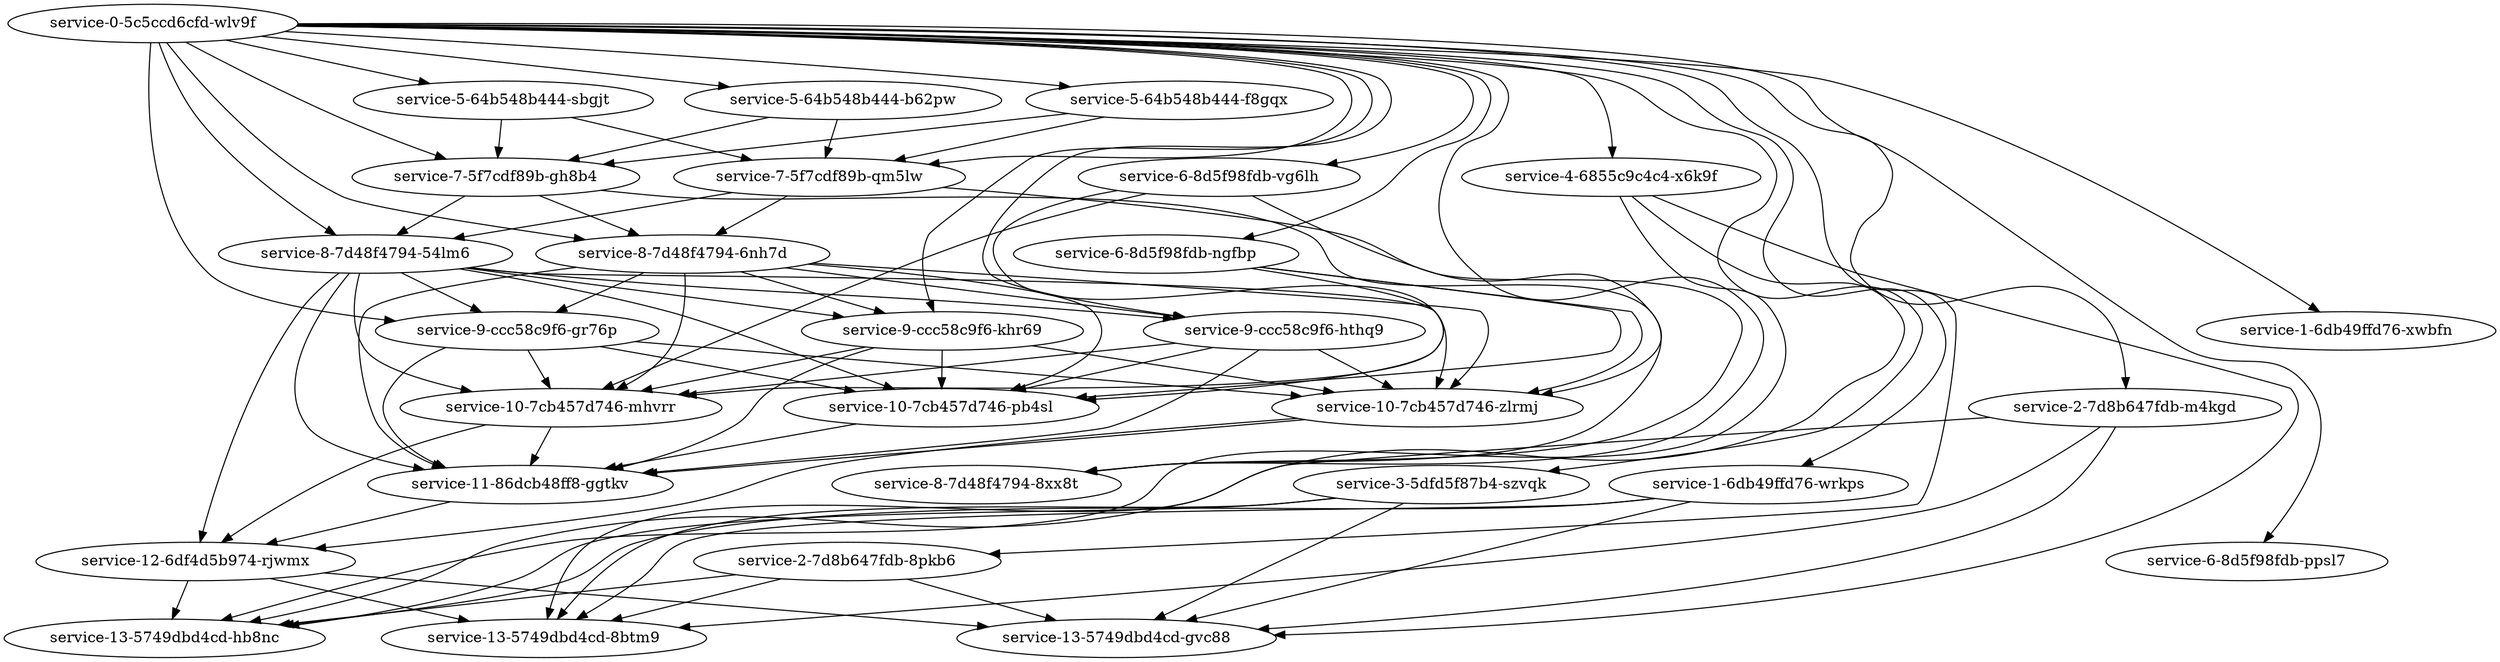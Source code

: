 strict digraph {


	"service-1-6db49ffd76-wrkps" [ num_rejected="0", queue_size="11", queue_use="0",  weight=0 ];

	"service-1-6db49ffd76-wrkps" -> "service-13-5749dbd4cd-8btm9" [  weight=0 ];

	"service-1-6db49ffd76-wrkps" -> "service-13-5749dbd4cd-hb8nc" [  weight=0 ];

	"service-1-6db49ffd76-wrkps" -> "service-13-5749dbd4cd-gvc88" [  weight=0 ];

	"service-10-7cb457d746-pb4sl" [ num_rejected="0", queue_size="8", queue_use="0",  weight=0 ];

	"service-10-7cb457d746-pb4sl" -> "service-11-86dcb48ff8-ggtkv" [  weight=0 ];

	"service-6-8d5f98fdb-vg6lh" [ num_rejected="0", queue_size="13", queue_use="0",  weight=0 ];

	"service-6-8d5f98fdb-vg6lh" -> "service-10-7cb457d746-zlrmj" [  weight=0 ];

	"service-6-8d5f98fdb-vg6lh" -> "service-10-7cb457d746-pb4sl" [  weight=0 ];

	"service-6-8d5f98fdb-vg6lh" -> "service-10-7cb457d746-mhvrr" [  weight=0 ];

	"service-6-8d5f98fdb-ppsl7" [ num_rejected="0", queue_size="13", queue_use="0",  weight=0 ];

	"service-1-6db49ffd76-xwbfn" [ num_rejected="0", queue_size="11", queue_use="0",  weight=0 ];

	"service-0-5c5ccd6cfd-wlv9f" [ num_rejected="13", queue_size="14", queue_use="14",  weight=0 ];

	"service-0-5c5ccd6cfd-wlv9f" -> "service-9-ccc58c9f6-gr76p" [  weight=0 ];

	"service-0-5c5ccd6cfd-wlv9f" -> "service-8-7d48f4794-54lm6" [  weight=0 ];

	"service-0-5c5ccd6cfd-wlv9f" -> "service-9-ccc58c9f6-hthq9" [  weight=0 ];

	"service-0-5c5ccd6cfd-wlv9f" -> "service-2-7d8b647fdb-8pkb6" [  weight=0 ];

	"service-0-5c5ccd6cfd-wlv9f" -> "service-4-6855c9c4c4-x6k9f" [  weight=0 ];

	"service-0-5c5ccd6cfd-wlv9f" -> "service-5-64b548b444-sbgjt" [  weight=0 ];

	"service-0-5c5ccd6cfd-wlv9f" -> "service-8-7d48f4794-8xx8t" [  weight=0 ];

	"service-0-5c5ccd6cfd-wlv9f" -> "service-3-5dfd5f87b4-szvqk" [  weight=0 ];

	"service-0-5c5ccd6cfd-wlv9f" -> "service-8-7d48f4794-6nh7d" [  weight=0 ];

	"service-0-5c5ccd6cfd-wlv9f" -> "service-9-ccc58c9f6-khr69" [  weight=0 ];

	"service-0-5c5ccd6cfd-wlv9f" -> "service-6-8d5f98fdb-ngfbp" [  weight=0 ];

	"service-0-5c5ccd6cfd-wlv9f" -> "service-6-8d5f98fdb-vg6lh" [  weight=0 ];

	"service-0-5c5ccd6cfd-wlv9f" -> "service-2-7d8b647fdb-m4kgd" [  weight=0 ];

	"service-0-5c5ccd6cfd-wlv9f" -> "service-7-5f7cdf89b-gh8b4" [  weight=0 ];

	"service-0-5c5ccd6cfd-wlv9f" -> "service-5-64b548b444-b62pw" [  weight=0 ];

	"service-0-5c5ccd6cfd-wlv9f" -> "service-5-64b548b444-f8gqx" [  weight=0 ];

	"service-0-5c5ccd6cfd-wlv9f" -> "service-6-8d5f98fdb-ppsl7" [  weight=0 ];

	"service-0-5c5ccd6cfd-wlv9f" -> "service-1-6db49ffd76-wrkps" [  weight=0 ];

	"service-0-5c5ccd6cfd-wlv9f" -> "service-1-6db49ffd76-xwbfn" [  weight=0 ];

	"service-0-5c5ccd6cfd-wlv9f" -> "service-7-5f7cdf89b-qm5lw" [  weight=0 ];

	"service-10-7cb457d746-zlrmj" [ num_rejected="0", queue_size="8", queue_use="8",  weight=0 ];

	"service-10-7cb457d746-zlrmj" -> "service-11-86dcb48ff8-ggtkv" [  weight=0 ];

	"service-10-7cb457d746-zlrmj" -> "service-12-6df4d5b974-rjwmx" [  weight=0 ];

	"service-8-7d48f4794-54lm6" [ num_rejected="0", queue_size="7", queue_use="7",  weight=0 ];

	"service-8-7d48f4794-54lm6" -> "service-12-6df4d5b974-rjwmx" [  weight=0 ];

	"service-8-7d48f4794-54lm6" -> "service-9-ccc58c9f6-khr69" [  weight=0 ];

	"service-8-7d48f4794-54lm6" -> "service-9-ccc58c9f6-hthq9" [  weight=0 ];

	"service-8-7d48f4794-54lm6" -> "service-9-ccc58c9f6-gr76p" [  weight=0 ];

	"service-8-7d48f4794-54lm6" -> "service-10-7cb457d746-zlrmj" [  weight=0 ];

	"service-8-7d48f4794-54lm6" -> "service-10-7cb457d746-pb4sl" [  weight=0 ];

	"service-8-7d48f4794-54lm6" -> "service-10-7cb457d746-mhvrr" [  weight=0 ];

	"service-8-7d48f4794-54lm6" -> "service-11-86dcb48ff8-ggtkv" [  weight=0 ];

	"service-13-5749dbd4cd-hb8nc" [ num_rejected="0", queue_size="14", queue_use="0",  weight=0 ];

	"service-11-86dcb48ff8-ggtkv" [ num_rejected="7", queue_size="6", queue_use="6",  weight=0 ];

	"service-11-86dcb48ff8-ggtkv" -> "service-12-6df4d5b974-rjwmx" [  weight=0 ];

	"service-5-64b548b444-f8gqx" [ num_rejected="0", queue_size="5", queue_use="0",  weight=0 ];

	"service-5-64b548b444-f8gqx" -> "service-7-5f7cdf89b-qm5lw" [  weight=0 ];

	"service-5-64b548b444-f8gqx" -> "service-7-5f7cdf89b-gh8b4" [  weight=0 ];

	"service-13-5749dbd4cd-gvc88" [ num_rejected="0", queue_size="14", queue_use="0",  weight=0 ];

	"service-9-ccc58c9f6-khr69" [ num_rejected="0", queue_size="12", queue_use="1",  weight=0 ];

	"service-9-ccc58c9f6-khr69" -> "service-11-86dcb48ff8-ggtkv" [  weight=0 ];

	"service-9-ccc58c9f6-khr69" -> "service-10-7cb457d746-zlrmj" [  weight=0 ];

	"service-9-ccc58c9f6-khr69" -> "service-10-7cb457d746-pb4sl" [  weight=0 ];

	"service-9-ccc58c9f6-khr69" -> "service-10-7cb457d746-mhvrr" [  weight=0 ];

	"service-4-6855c9c4c4-x6k9f" [ num_rejected="0", queue_size="12", queue_use="0",  weight=0 ];

	"service-4-6855c9c4c4-x6k9f" -> "service-13-5749dbd4cd-gvc88" [  weight=0 ];

	"service-4-6855c9c4c4-x6k9f" -> "service-13-5749dbd4cd-8btm9" [  weight=0 ];

	"service-4-6855c9c4c4-x6k9f" -> "service-13-5749dbd4cd-hb8nc" [  weight=0 ];

	"service-8-7d48f4794-8xx8t" [ num_rejected="0", queue_size="7", queue_use="0",  weight=0 ];

	"service-9-ccc58c9f6-gr76p" [ num_rejected="0", queue_size="12", queue_use="5",  weight=0 ];

	"service-9-ccc58c9f6-gr76p" -> "service-11-86dcb48ff8-ggtkv" [  weight=0 ];

	"service-9-ccc58c9f6-gr76p" -> "service-10-7cb457d746-zlrmj" [  weight=0 ];

	"service-9-ccc58c9f6-gr76p" -> "service-10-7cb457d746-pb4sl" [  weight=0 ];

	"service-9-ccc58c9f6-gr76p" -> "service-10-7cb457d746-mhvrr" [  weight=0 ];

	"service-7-5f7cdf89b-gh8b4" [ num_rejected="0", queue_size="9", queue_use="0",  weight=0 ];

	"service-7-5f7cdf89b-gh8b4" -> "service-8-7d48f4794-6nh7d" [  weight=0 ];

	"service-7-5f7cdf89b-gh8b4" -> "service-8-7d48f4794-54lm6" [  weight=0 ];

	"service-7-5f7cdf89b-gh8b4" -> "service-8-7d48f4794-8xx8t" [  weight=0 ];

	"service-3-5dfd5f87b4-szvqk" [ num_rejected="0", queue_size="10", queue_use="0",  weight=0 ];

	"service-3-5dfd5f87b4-szvqk" -> "service-13-5749dbd4cd-hb8nc" [  weight=0 ];

	"service-3-5dfd5f87b4-szvqk" -> "service-13-5749dbd4cd-gvc88" [  weight=0 ];

	"service-3-5dfd5f87b4-szvqk" -> "service-13-5749dbd4cd-8btm9" [  weight=0 ];

	"service-9-ccc58c9f6-hthq9" [ num_rejected="0", queue_size="12", queue_use="1",  weight=0 ];

	"service-9-ccc58c9f6-hthq9" -> "service-10-7cb457d746-mhvrr" [  weight=0 ];

	"service-9-ccc58c9f6-hthq9" -> "service-11-86dcb48ff8-ggtkv" [  weight=0 ];

	"service-9-ccc58c9f6-hthq9" -> "service-10-7cb457d746-zlrmj" [  weight=0 ];

	"service-9-ccc58c9f6-hthq9" -> "service-10-7cb457d746-pb4sl" [  weight=0 ];

	"service-5-64b548b444-sbgjt" [ num_rejected="0", queue_size="5", queue_use="0",  weight=0 ];

	"service-5-64b548b444-sbgjt" -> "service-7-5f7cdf89b-qm5lw" [  weight=0 ];

	"service-5-64b548b444-sbgjt" -> "service-7-5f7cdf89b-gh8b4" [  weight=0 ];

	"service-12-6df4d5b974-rjwmx" [ num_rejected="0", queue_size="14", queue_use="13",  weight=0 ];

	"service-12-6df4d5b974-rjwmx" -> "service-13-5749dbd4cd-8btm9" [  weight=0 ];

	"service-12-6df4d5b974-rjwmx" -> "service-13-5749dbd4cd-hb8nc" [  weight=0 ];

	"service-12-6df4d5b974-rjwmx" -> "service-13-5749dbd4cd-gvc88" [  weight=0 ];

	"service-6-8d5f98fdb-ngfbp" [ num_rejected="0", queue_size="13", queue_use="0",  weight=0 ];

	"service-6-8d5f98fdb-ngfbp" -> "service-10-7cb457d746-mhvrr" [  weight=0 ];

	"service-6-8d5f98fdb-ngfbp" -> "service-10-7cb457d746-zlrmj" [  weight=0 ];

	"service-6-8d5f98fdb-ngfbp" -> "service-10-7cb457d746-pb4sl" [  weight=0 ];

	"service-7-5f7cdf89b-qm5lw" [ num_rejected="0", queue_size="9", queue_use="4",  weight=0 ];

	"service-7-5f7cdf89b-qm5lw" -> "service-8-7d48f4794-8xx8t" [  weight=0 ];

	"service-7-5f7cdf89b-qm5lw" -> "service-8-7d48f4794-6nh7d" [  weight=0 ];

	"service-7-5f7cdf89b-qm5lw" -> "service-8-7d48f4794-54lm6" [  weight=0 ];

	"service-13-5749dbd4cd-8btm9" [ num_rejected="0", queue_size="14", queue_use="0",  weight=0 ];

	"service-2-7d8b647fdb-8pkb6" [ num_rejected="0", queue_size="5", queue_use="0",  weight=0 ];

	"service-2-7d8b647fdb-8pkb6" -> "service-13-5749dbd4cd-8btm9" [  weight=0 ];

	"service-2-7d8b647fdb-8pkb6" -> "service-13-5749dbd4cd-hb8nc" [  weight=0 ];

	"service-2-7d8b647fdb-8pkb6" -> "service-13-5749dbd4cd-gvc88" [  weight=0 ];

	"service-2-7d8b647fdb-m4kgd" [ num_rejected="0", queue_size="5", queue_use="0",  weight=0 ];

	"service-2-7d8b647fdb-m4kgd" -> "service-13-5749dbd4cd-8btm9" [  weight=0 ];

	"service-2-7d8b647fdb-m4kgd" -> "service-13-5749dbd4cd-hb8nc" [  weight=0 ];

	"service-2-7d8b647fdb-m4kgd" -> "service-13-5749dbd4cd-gvc88" [  weight=0 ];

	"service-5-64b548b444-b62pw" [ num_rejected="0", queue_size="5", queue_use="0",  weight=0 ];

	"service-5-64b548b444-b62pw" -> "service-7-5f7cdf89b-qm5lw" [  weight=0 ];

	"service-5-64b548b444-b62pw" -> "service-7-5f7cdf89b-gh8b4" [  weight=0 ];

	"service-10-7cb457d746-mhvrr" [ num_rejected="0", queue_size="8", queue_use="7",  weight=0 ];

	"service-10-7cb457d746-mhvrr" -> "service-11-86dcb48ff8-ggtkv" [  weight=0 ];

	"service-10-7cb457d746-mhvrr" -> "service-12-6df4d5b974-rjwmx" [  weight=0 ];

	"service-8-7d48f4794-6nh7d" [ num_rejected="0", queue_size="7", queue_use="3",  weight=0 ];

	"service-8-7d48f4794-6nh7d" -> "service-10-7cb457d746-zlrmj" [  weight=0 ];

	"service-8-7d48f4794-6nh7d" -> "service-10-7cb457d746-pb4sl" [  weight=0 ];

	"service-8-7d48f4794-6nh7d" -> "service-10-7cb457d746-mhvrr" [  weight=0 ];

	"service-8-7d48f4794-6nh7d" -> "service-11-86dcb48ff8-ggtkv" [  weight=0 ];

	"service-8-7d48f4794-6nh7d" -> "service-9-ccc58c9f6-khr69" [  weight=0 ];

	"service-8-7d48f4794-6nh7d" -> "service-9-ccc58c9f6-hthq9" [  weight=0 ];

	"service-8-7d48f4794-6nh7d" -> "service-9-ccc58c9f6-gr76p" [  weight=0 ];

}
